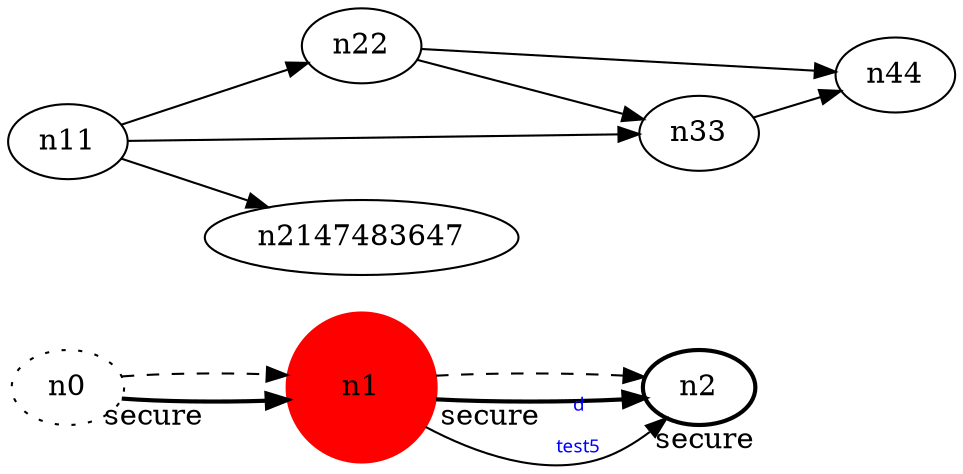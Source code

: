 digraph test5 {
	rankdir=LR;
	fontcolor=blue; /* c0; c1; c0 -- c1 */
	n0 [style=dotted, fillcolor="#123456"]; // c2; c3; c2 -- c3
	n1 [height=1, width=1, color=red, style=filled];
	n2 [style=bold, xlabel="secure"];
	n0 -> n1 -> n2[style=bold, xlabel="secure"];
	n0 -> n1 -> n2[style=dashed];
	n1 -> n2 [fontname="󠁶comic sans", label="d\n\l\G", fontcolor=blue, fontsize=9];
	n11 -> n22;
	n11 -> n33;
	n11 -> n2147483647;
	n22 -> n33;
	n22 -> n44;
	n33 -> n44;
}
